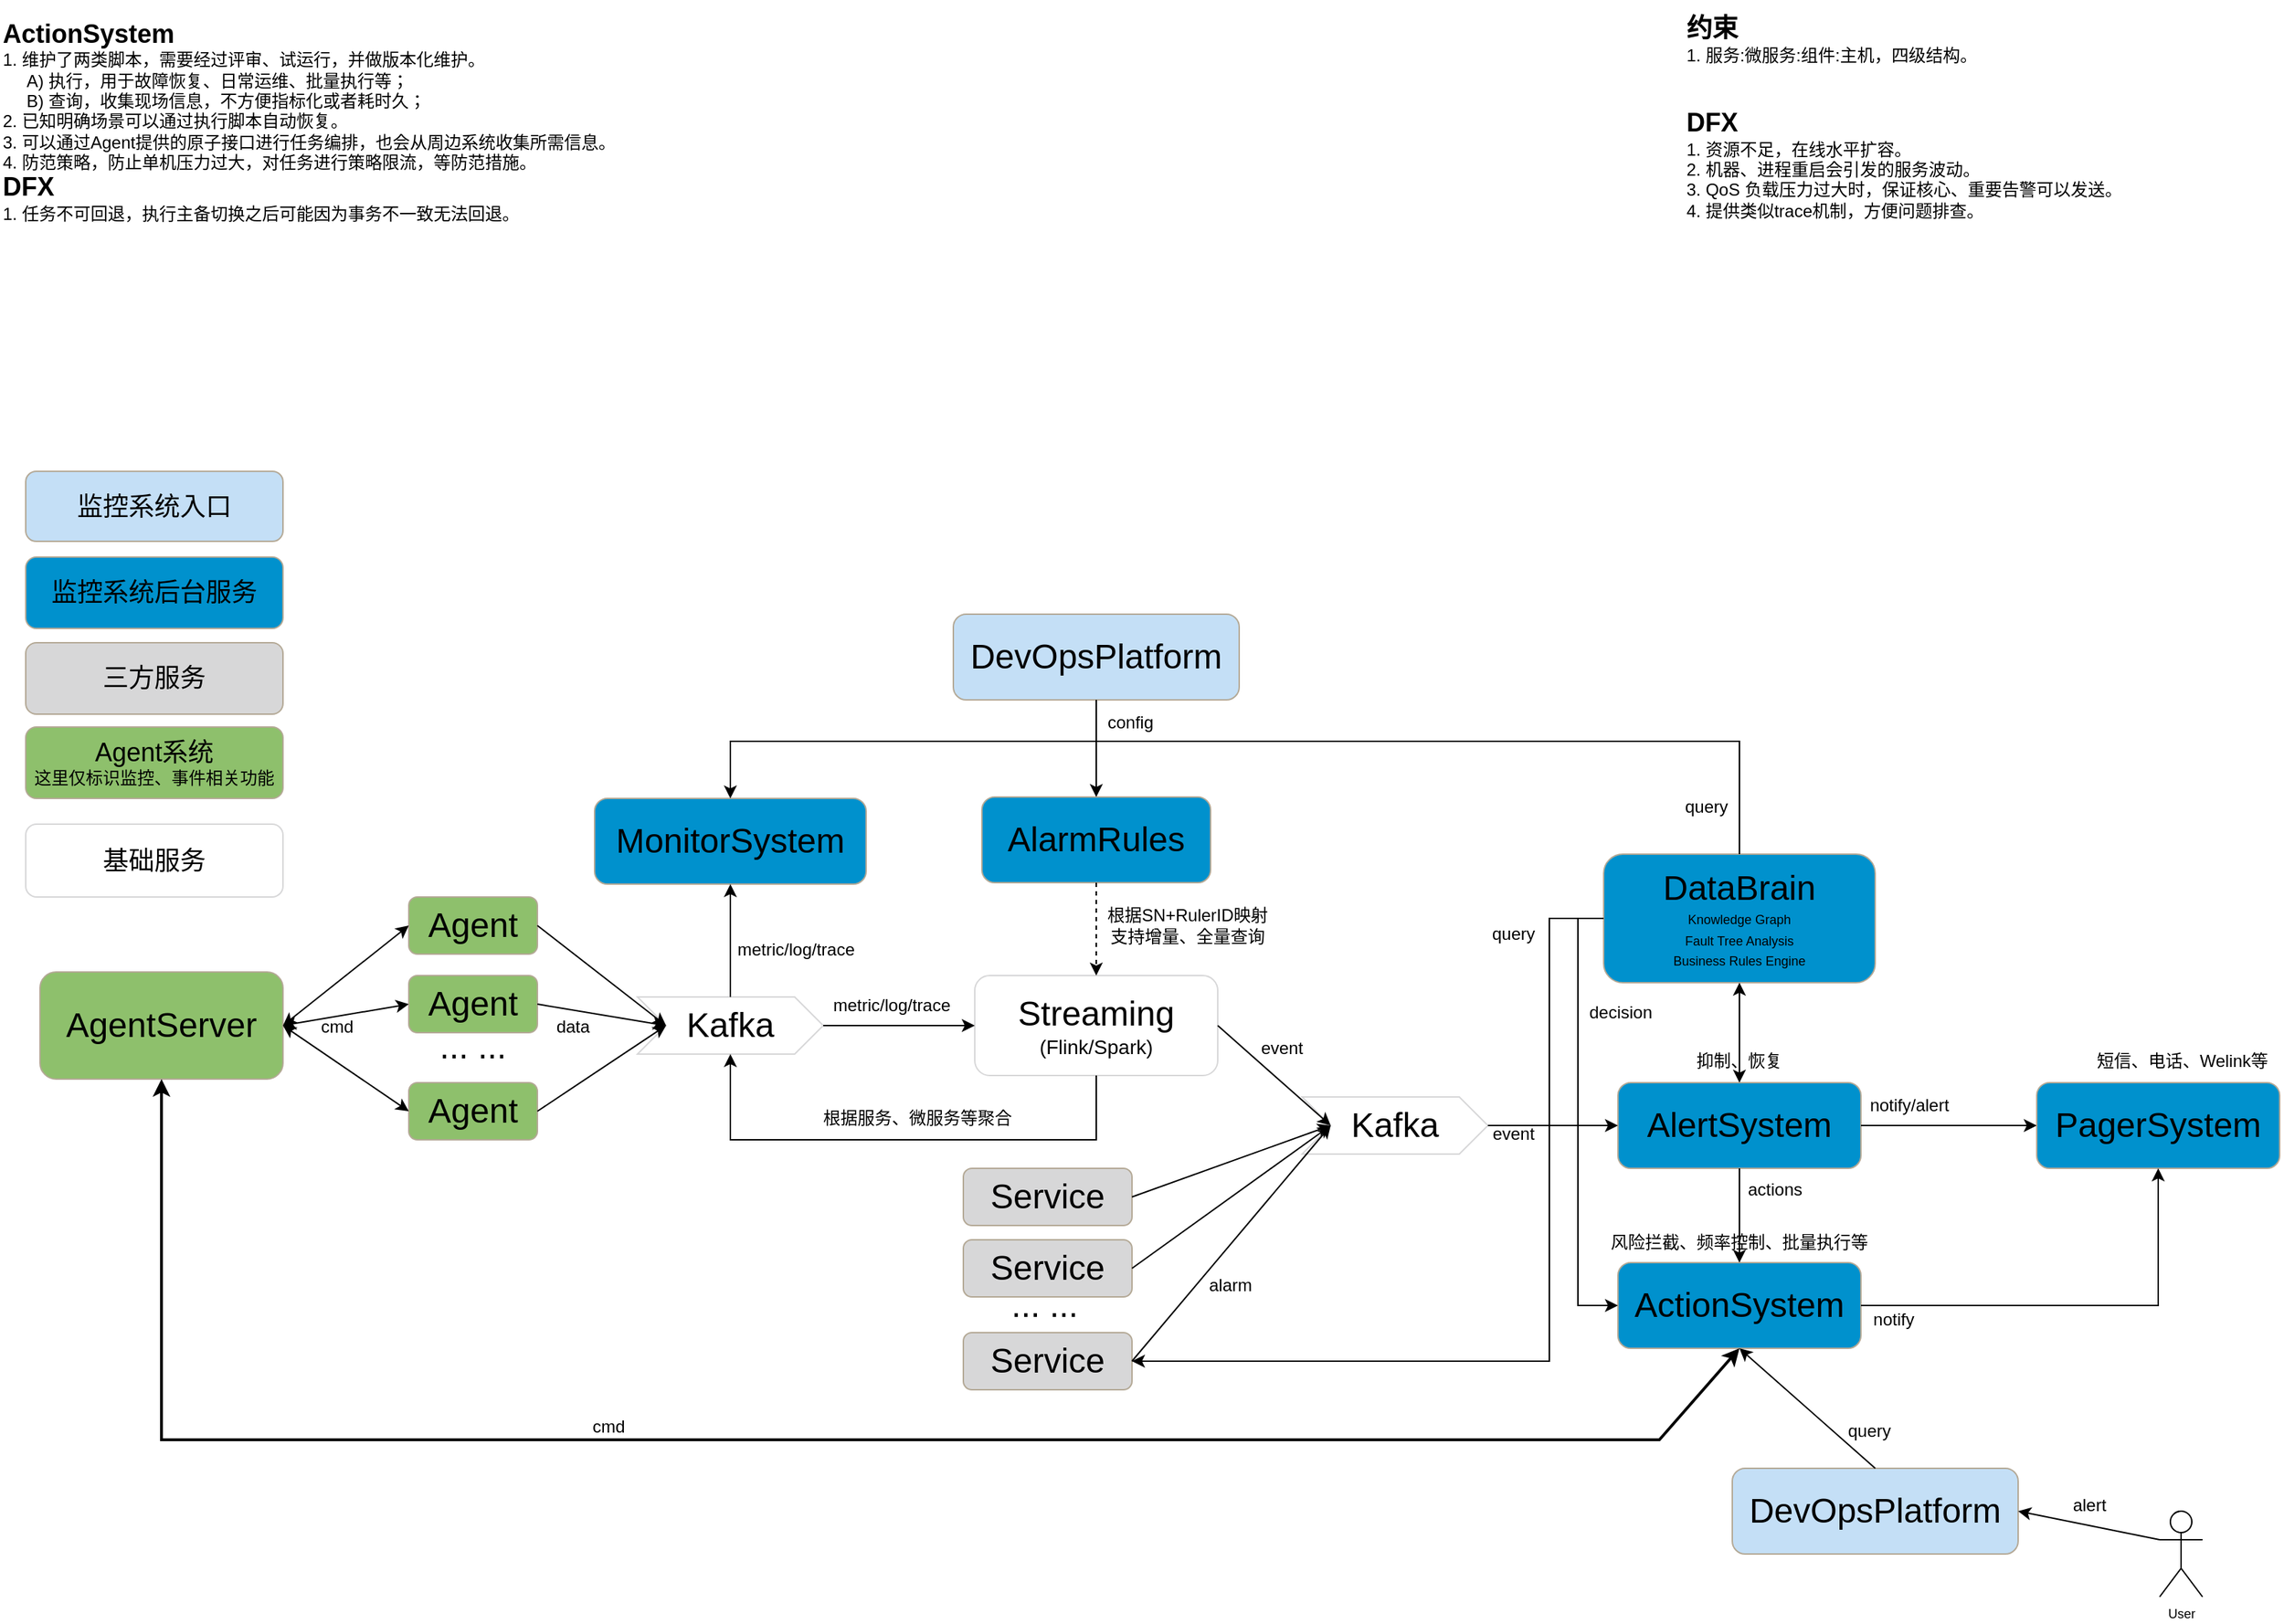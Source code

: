 <mxfile version="21.1.4" type="github" pages="2">
  <diagram id="5gA6hy5lQ9h8jE4xukH1" name="告警系统">
    <mxGraphModel dx="2206" dy="1089" grid="1" gridSize="10" guides="1" tooltips="1" connect="1" arrows="1" fold="1" page="1" pageScale="1" pageWidth="827" pageHeight="1169" math="0" shadow="0">
      <root>
        <mxCell id="x3TTFfxIbDM9HAaXYY1i-0" />
        <mxCell id="x3TTFfxIbDM9HAaXYY1i-1" parent="x3TTFfxIbDM9HAaXYY1i-0" />
        <mxCell id="x3TTFfxIbDM9HAaXYY1i-3" value="&lt;font&gt;&lt;span style=&quot;font-size: 24px&quot;&gt;Streaming&lt;/span&gt;&lt;br&gt;&lt;font style=&quot;font-size: 14px&quot;&gt;(Flink/Spark)&lt;/font&gt;&lt;/font&gt;" style="rounded=1;whiteSpace=wrap;html=1;strokeColor=#d7d7d8;" parent="x3TTFfxIbDM9HAaXYY1i-1" vertex="1">
          <mxGeometry x="704" y="703" width="170" height="70" as="geometry" />
        </mxCell>
        <mxCell id="x3TTFfxIbDM9HAaXYY1i-4" value="&lt;font style=&quot;font-size: 24px&quot;&gt;Agent&lt;/font&gt;" style="rounded=1;whiteSpace=wrap;html=1;fillColor=#8ec06c;strokeColor=#b4a996;" parent="x3TTFfxIbDM9HAaXYY1i-1" vertex="1">
          <mxGeometry x="308" y="648" width="90" height="40" as="geometry" />
        </mxCell>
        <mxCell id="x3TTFfxIbDM9HAaXYY1i-5" value="&lt;font style=&quot;font-size: 24px&quot;&gt;Kafka&lt;/font&gt;" style="shape=step;perimeter=stepPerimeter;whiteSpace=wrap;html=1;fixedSize=1;strokeColor=#d7d7d8;" parent="x3TTFfxIbDM9HAaXYY1i-1" vertex="1">
          <mxGeometry x="468" y="718" width="130" height="40" as="geometry" />
        </mxCell>
        <mxCell id="x3TTFfxIbDM9HAaXYY1i-7" value="&lt;font style=&quot;font-size: 24px&quot;&gt;Agent&lt;/font&gt;" style="rounded=1;whiteSpace=wrap;html=1;fillColor=#8ec06c;strokeColor=#b4a996;" parent="x3TTFfxIbDM9HAaXYY1i-1" vertex="1">
          <mxGeometry x="308" y="703" width="90" height="40" as="geometry" />
        </mxCell>
        <mxCell id="x3TTFfxIbDM9HAaXYY1i-8" value="&lt;font style=&quot;font-size: 24px&quot;&gt;Agent&lt;/font&gt;" style="rounded=1;whiteSpace=wrap;html=1;fillColor=#8ec06c;strokeColor=#b4a996;" parent="x3TTFfxIbDM9HAaXYY1i-1" vertex="1">
          <mxGeometry x="308" y="778" width="90" height="40" as="geometry" />
        </mxCell>
        <mxCell id="x3TTFfxIbDM9HAaXYY1i-9" value="" style="endArrow=classic;html=1;rounded=0;fontSize=24;entryX=0;entryY=0.5;entryDx=0;entryDy=0;exitX=1;exitY=0.5;exitDx=0;exitDy=0;" parent="x3TTFfxIbDM9HAaXYY1i-1" source="x3TTFfxIbDM9HAaXYY1i-5" target="x3TTFfxIbDM9HAaXYY1i-3" edge="1">
          <mxGeometry width="50" height="50" relative="1" as="geometry">
            <mxPoint x="444" y="638" as="sourcePoint" />
            <mxPoint x="494" y="588" as="targetPoint" />
          </mxGeometry>
        </mxCell>
        <mxCell id="x3TTFfxIbDM9HAaXYY1i-11" value="&lt;font style=&quot;font-size: 12px&quot;&gt;metric/log/trace&lt;br&gt;&lt;/font&gt;" style="text;html=1;strokeColor=none;fillColor=none;align=center;verticalAlign=middle;whiteSpace=wrap;rounded=0;fontSize=14;" parent="x3TTFfxIbDM9HAaXYY1i-1" vertex="1">
          <mxGeometry x="603" y="708" width="86" height="30" as="geometry" />
        </mxCell>
        <mxCell id="x3TTFfxIbDM9HAaXYY1i-12" value="&lt;span style=&quot;font-size: 24px&quot;&gt;... ...&lt;/span&gt;" style="text;html=1;strokeColor=none;fillColor=none;align=center;verticalAlign=middle;whiteSpace=wrap;rounded=0;fontSize=12;" parent="x3TTFfxIbDM9HAaXYY1i-1" vertex="1">
          <mxGeometry x="323" y="738" width="60" height="30" as="geometry" />
        </mxCell>
        <mxCell id="x3TTFfxIbDM9HAaXYY1i-13" value="" style="endArrow=classic;html=1;rounded=0;fontSize=24;exitX=1;exitY=0.5;exitDx=0;exitDy=0;entryX=0;entryY=0.5;entryDx=0;entryDy=0;" parent="x3TTFfxIbDM9HAaXYY1i-1" source="x3TTFfxIbDM9HAaXYY1i-4" target="x3TTFfxIbDM9HAaXYY1i-5" edge="1">
          <mxGeometry width="50" height="50" relative="1" as="geometry">
            <mxPoint x="528" y="658" as="sourcePoint" />
            <mxPoint x="578" y="608" as="targetPoint" />
          </mxGeometry>
        </mxCell>
        <mxCell id="x3TTFfxIbDM9HAaXYY1i-14" value="" style="endArrow=classic;html=1;rounded=0;fontSize=24;exitX=1;exitY=0.5;exitDx=0;exitDy=0;entryX=0;entryY=0.5;entryDx=0;entryDy=0;" parent="x3TTFfxIbDM9HAaXYY1i-1" source="x3TTFfxIbDM9HAaXYY1i-7" target="x3TTFfxIbDM9HAaXYY1i-5" edge="1">
          <mxGeometry width="50" height="50" relative="1" as="geometry">
            <mxPoint x="408" y="678.0" as="sourcePoint" />
            <mxPoint x="498" y="748.0" as="targetPoint" />
          </mxGeometry>
        </mxCell>
        <mxCell id="x3TTFfxIbDM9HAaXYY1i-15" value="" style="endArrow=classic;html=1;rounded=0;fontSize=24;exitX=1;exitY=0.5;exitDx=0;exitDy=0;entryX=0;entryY=0.5;entryDx=0;entryDy=0;" parent="x3TTFfxIbDM9HAaXYY1i-1" source="x3TTFfxIbDM9HAaXYY1i-8" target="x3TTFfxIbDM9HAaXYY1i-5" edge="1">
          <mxGeometry width="50" height="50" relative="1" as="geometry">
            <mxPoint x="408" y="733.0" as="sourcePoint" />
            <mxPoint x="498" y="748.0" as="targetPoint" />
          </mxGeometry>
        </mxCell>
        <mxCell id="x3TTFfxIbDM9HAaXYY1i-16" value="&lt;span style=&quot;font-size: 24px&quot;&gt;AlarmRules&lt;/span&gt;" style="rounded=1;whiteSpace=wrap;html=1;fillColor=#0091cd;strokeColor=#b4a996;" parent="x3TTFfxIbDM9HAaXYY1i-1" vertex="1">
          <mxGeometry x="709" y="578" width="160" height="60" as="geometry" />
        </mxCell>
        <mxCell id="x3TTFfxIbDM9HAaXYY1i-17" value="" style="endArrow=classic;html=1;rounded=0;fontSize=24;exitX=0.5;exitY=1;exitDx=0;exitDy=0;entryX=0.5;entryY=0;entryDx=0;entryDy=0;dashed=1;" parent="x3TTFfxIbDM9HAaXYY1i-1" source="x3TTFfxIbDM9HAaXYY1i-16" target="x3TTFfxIbDM9HAaXYY1i-3" edge="1">
          <mxGeometry width="50" height="50" relative="1" as="geometry">
            <mxPoint x="534" y="768" as="sourcePoint" />
            <mxPoint x="584" y="718" as="targetPoint" />
          </mxGeometry>
        </mxCell>
        <mxCell id="x3TTFfxIbDM9HAaXYY1i-19" value="根据SN+RulerID映射&lt;br&gt;支持增量、全量查询" style="text;html=1;strokeColor=none;fillColor=none;align=center;verticalAlign=middle;whiteSpace=wrap;rounded=0;fontSize=12;" parent="x3TTFfxIbDM9HAaXYY1i-1" vertex="1">
          <mxGeometry x="773" y="653" width="160" height="30" as="geometry" />
        </mxCell>
        <mxCell id="x3TTFfxIbDM9HAaXYY1i-20" value="" style="endArrow=classic;html=1;rounded=0;fontSize=12;exitX=0.5;exitY=1;exitDx=0;exitDy=0;entryX=0.5;entryY=1;entryDx=0;entryDy=0;" parent="x3TTFfxIbDM9HAaXYY1i-1" source="x3TTFfxIbDM9HAaXYY1i-3" target="x3TTFfxIbDM9HAaXYY1i-5" edge="1">
          <mxGeometry width="50" height="50" relative="1" as="geometry">
            <mxPoint x="534" y="678" as="sourcePoint" />
            <mxPoint x="584" y="628" as="targetPoint" />
            <Array as="points">
              <mxPoint x="789" y="818" />
              <mxPoint x="533" y="818" />
            </Array>
          </mxGeometry>
        </mxCell>
        <mxCell id="x3TTFfxIbDM9HAaXYY1i-21" value="根据服务、微服务等聚合" style="text;html=1;strokeColor=none;fillColor=none;align=center;verticalAlign=middle;whiteSpace=wrap;rounded=0;fontSize=12;" parent="x3TTFfxIbDM9HAaXYY1i-1" vertex="1">
          <mxGeometry x="594" y="788" width="140" height="30" as="geometry" />
        </mxCell>
        <mxCell id="cG5XDOZKGiqvLTBRrJh_-1" value="&lt;font style=&quot;font-size: 24px&quot;&gt;Kafka&lt;/font&gt;" style="shape=step;perimeter=stepPerimeter;whiteSpace=wrap;html=1;fixedSize=1;strokeColor=#d7d7d8;" parent="x3TTFfxIbDM9HAaXYY1i-1" vertex="1">
          <mxGeometry x="933" y="788" width="130" height="40" as="geometry" />
        </mxCell>
        <mxCell id="cG5XDOZKGiqvLTBRrJh_-2" value="&lt;font style=&quot;font-size: 24px&quot;&gt;Service&lt;/font&gt;" style="rounded=1;whiteSpace=wrap;html=1;fillColor=#d7d7d8;strokeColor=#b4a996;" parent="x3TTFfxIbDM9HAaXYY1i-1" vertex="1">
          <mxGeometry x="696" y="888" width="118" height="40" as="geometry" />
        </mxCell>
        <mxCell id="cG5XDOZKGiqvLTBRrJh_-3" value="" style="endArrow=classic;html=1;rounded=0;fontSize=12;exitX=1;exitY=0.5;exitDx=0;exitDy=0;entryX=0;entryY=0.5;entryDx=0;entryDy=0;" parent="x3TTFfxIbDM9HAaXYY1i-1" source="x3TTFfxIbDM9HAaXYY1i-3" target="cG5XDOZKGiqvLTBRrJh_-1" edge="1">
          <mxGeometry width="50" height="50" relative="1" as="geometry">
            <mxPoint x="983" y="818" as="sourcePoint" />
            <mxPoint x="1033" y="768" as="targetPoint" />
          </mxGeometry>
        </mxCell>
        <mxCell id="cG5XDOZKGiqvLTBRrJh_-4" value="" style="endArrow=classic;html=1;rounded=0;fontSize=12;exitX=1;exitY=0.5;exitDx=0;exitDy=0;entryX=0;entryY=0.5;entryDx=0;entryDy=0;" parent="x3TTFfxIbDM9HAaXYY1i-1" source="cG5XDOZKGiqvLTBRrJh_-2" target="cG5XDOZKGiqvLTBRrJh_-1" edge="1">
          <mxGeometry width="50" height="50" relative="1" as="geometry">
            <mxPoint x="863" y="748" as="sourcePoint" />
            <mxPoint x="1013" y="808" as="targetPoint" />
          </mxGeometry>
        </mxCell>
        <mxCell id="cG5XDOZKGiqvLTBRrJh_-5" value="&lt;font style=&quot;font-size: 24px&quot;&gt;Service&lt;/font&gt;" style="rounded=1;whiteSpace=wrap;html=1;fillColor=#d7d7d8;strokeColor=#b4a996;" parent="x3TTFfxIbDM9HAaXYY1i-1" vertex="1">
          <mxGeometry x="696" y="838" width="118" height="40" as="geometry" />
        </mxCell>
        <mxCell id="cG5XDOZKGiqvLTBRrJh_-6" value="" style="endArrow=classic;html=1;rounded=0;fontSize=12;exitX=1;exitY=0.5;exitDx=0;exitDy=0;entryX=0;entryY=0.5;entryDx=0;entryDy=0;" parent="x3TTFfxIbDM9HAaXYY1i-1" source="cG5XDOZKGiqvLTBRrJh_-5" target="cG5XDOZKGiqvLTBRrJh_-1" edge="1">
          <mxGeometry width="50" height="50" relative="1" as="geometry">
            <mxPoint x="803" y="918" as="sourcePoint" />
            <mxPoint x="993" y="813" as="targetPoint" />
          </mxGeometry>
        </mxCell>
        <mxCell id="cG5XDOZKGiqvLTBRrJh_-7" value="&lt;font style=&quot;font-size: 24px&quot;&gt;Service&lt;/font&gt;" style="rounded=1;whiteSpace=wrap;html=1;fillColor=#d7d7d8;strokeColor=#b4a996;" parent="x3TTFfxIbDM9HAaXYY1i-1" vertex="1">
          <mxGeometry x="696" y="953" width="118" height="40" as="geometry" />
        </mxCell>
        <mxCell id="cG5XDOZKGiqvLTBRrJh_-8" value="&lt;span style=&quot;font-size: 24px&quot;&gt;... ...&lt;/span&gt;" style="text;html=1;strokeColor=none;fillColor=none;align=center;verticalAlign=middle;whiteSpace=wrap;rounded=0;fontSize=12;" parent="x3TTFfxIbDM9HAaXYY1i-1" vertex="1">
          <mxGeometry x="723" y="919" width="60" height="30" as="geometry" />
        </mxCell>
        <mxCell id="cG5XDOZKGiqvLTBRrJh_-9" value="" style="endArrow=classic;html=1;rounded=0;fontSize=12;exitX=1;exitY=0.5;exitDx=0;exitDy=0;entryX=0;entryY=0.5;entryDx=0;entryDy=0;" parent="x3TTFfxIbDM9HAaXYY1i-1" source="cG5XDOZKGiqvLTBRrJh_-7" target="cG5XDOZKGiqvLTBRrJh_-1" edge="1">
          <mxGeometry width="50" height="50" relative="1" as="geometry">
            <mxPoint x="803" y="918" as="sourcePoint" />
            <mxPoint x="993" y="813" as="targetPoint" />
          </mxGeometry>
        </mxCell>
        <mxCell id="cG5XDOZKGiqvLTBRrJh_-10" value="&lt;span style=&quot;font-size: 24px&quot;&gt;AlertSystem&lt;/span&gt;" style="rounded=1;whiteSpace=wrap;html=1;fillColor=#0091cd;strokeColor=#b4a996;" parent="x3TTFfxIbDM9HAaXYY1i-1" vertex="1">
          <mxGeometry x="1154" y="778" width="170" height="60" as="geometry" />
        </mxCell>
        <mxCell id="cG5XDOZKGiqvLTBRrJh_-11" value="" style="endArrow=classic;html=1;rounded=0;fontSize=12;entryX=0;entryY=0.5;entryDx=0;entryDy=0;" parent="x3TTFfxIbDM9HAaXYY1i-1" target="cG5XDOZKGiqvLTBRrJh_-10" edge="1">
          <mxGeometry width="50" height="50" relative="1" as="geometry">
            <mxPoint x="1063" y="808" as="sourcePoint" />
            <mxPoint x="954" y="818" as="targetPoint" />
          </mxGeometry>
        </mxCell>
        <mxCell id="cG5XDOZKGiqvLTBRrJh_-12" value="&lt;font style=&quot;font-size: 12px&quot;&gt;event&lt;/font&gt;" style="text;html=1;strokeColor=none;fillColor=none;align=center;verticalAlign=middle;whiteSpace=wrap;rounded=0;fontSize=14;" parent="x3TTFfxIbDM9HAaXYY1i-1" vertex="1">
          <mxGeometry x="1051" y="798" width="60" height="30" as="geometry" />
        </mxCell>
        <mxCell id="cG5XDOZKGiqvLTBRrJh_-13" value="&lt;span style=&quot;font-size: 24px&quot;&gt;PagerSystem&lt;/span&gt;" style="rounded=1;whiteSpace=wrap;html=1;fillColor=#0091cd;strokeColor=#b4a996;" parent="x3TTFfxIbDM9HAaXYY1i-1" vertex="1">
          <mxGeometry x="1447" y="778" width="170" height="60" as="geometry" />
        </mxCell>
        <mxCell id="cG5XDOZKGiqvLTBRrJh_-14" value="抑制、恢复" style="text;html=1;strokeColor=none;fillColor=none;align=center;verticalAlign=middle;whiteSpace=wrap;rounded=0;fontSize=12;" parent="x3TTFfxIbDM9HAaXYY1i-1" vertex="1">
          <mxGeometry x="1169" y="748" width="140" height="30" as="geometry" />
        </mxCell>
        <mxCell id="cG5XDOZKGiqvLTBRrJh_-15" value="短信、电话、Welink等" style="text;html=1;strokeColor=none;fillColor=none;align=center;verticalAlign=middle;whiteSpace=wrap;rounded=0;fontSize=12;" parent="x3TTFfxIbDM9HAaXYY1i-1" vertex="1">
          <mxGeometry x="1479" y="748" width="140" height="30" as="geometry" />
        </mxCell>
        <mxCell id="cG5XDOZKGiqvLTBRrJh_-17" value="" style="endArrow=classic;html=1;rounded=0;fontSize=12;exitX=1;exitY=0.5;exitDx=0;exitDy=0;entryX=0;entryY=0.5;entryDx=0;entryDy=0;" parent="x3TTFfxIbDM9HAaXYY1i-1" source="cG5XDOZKGiqvLTBRrJh_-10" target="cG5XDOZKGiqvLTBRrJh_-13" edge="1">
          <mxGeometry width="50" height="50" relative="1" as="geometry">
            <mxPoint x="1064" y="818" as="sourcePoint" />
            <mxPoint x="1164" y="818" as="targetPoint" />
          </mxGeometry>
        </mxCell>
        <mxCell id="cG5XDOZKGiqvLTBRrJh_-18" value="&lt;font style=&quot;font-size: 12px&quot;&gt;notify/alert&lt;/font&gt;" style="text;html=1;strokeColor=none;fillColor=none;align=center;verticalAlign=middle;whiteSpace=wrap;rounded=0;fontSize=14;" parent="x3TTFfxIbDM9HAaXYY1i-1" vertex="1">
          <mxGeometry x="1328" y="778" width="60" height="30" as="geometry" />
        </mxCell>
        <mxCell id="cG5XDOZKGiqvLTBRrJh_-19" value="&lt;span style=&quot;font-size: 24px&quot;&gt;ActionSystem&lt;/span&gt;" style="rounded=1;whiteSpace=wrap;html=1;fillColor=#0091cd;strokeColor=#b4a996;" parent="x3TTFfxIbDM9HAaXYY1i-1" vertex="1">
          <mxGeometry x="1154" y="904" width="170" height="60" as="geometry" />
        </mxCell>
        <mxCell id="cG5XDOZKGiqvLTBRrJh_-20" value="" style="endArrow=classic;html=1;rounded=0;fontSize=12;exitX=0.5;exitY=1;exitDx=0;exitDy=0;entryX=0.5;entryY=0;entryDx=0;entryDy=0;" parent="x3TTFfxIbDM9HAaXYY1i-1" source="cG5XDOZKGiqvLTBRrJh_-10" target="cG5XDOZKGiqvLTBRrJh_-19" edge="1">
          <mxGeometry width="50" height="50" relative="1" as="geometry">
            <mxPoint x="1334" y="818" as="sourcePoint" />
            <mxPoint x="1474" y="818" as="targetPoint" />
          </mxGeometry>
        </mxCell>
        <mxCell id="cG5XDOZKGiqvLTBRrJh_-21" value="&lt;font style=&quot;font-size: 12px&quot;&gt;actions&lt;/font&gt;" style="text;html=1;strokeColor=none;fillColor=none;align=center;verticalAlign=middle;whiteSpace=wrap;rounded=0;fontSize=14;" parent="x3TTFfxIbDM9HAaXYY1i-1" vertex="1">
          <mxGeometry x="1234" y="837" width="60" height="30" as="geometry" />
        </mxCell>
        <mxCell id="cG5XDOZKGiqvLTBRrJh_-22" value="&lt;div&gt;&lt;b&gt;&lt;font style=&quot;font-size: 18px&quot;&gt;DFX&lt;/font&gt;&lt;/b&gt;&lt;/div&gt;&lt;div&gt;1. 资源不足，在线水平扩容。&lt;/div&gt;&lt;div&gt;2. 机器、进程重启会引发的服务波动。&lt;/div&gt;&lt;div&gt;3. QoS 负载压力过大时，保证核心、重要告警可以发送。&lt;/div&gt;&lt;div&gt;4. 提供类似trace机制，方便问题排查。&lt;/div&gt;" style="text;html=1;strokeColor=none;fillColor=none;align=left;verticalAlign=middle;whiteSpace=wrap;rounded=0;fontSize=12;" parent="x3TTFfxIbDM9HAaXYY1i-1" vertex="1">
          <mxGeometry x="1200" y="90" width="390" height="90" as="geometry" />
        </mxCell>
        <mxCell id="cG5XDOZKGiqvLTBRrJh_-23" value="&lt;span style=&quot;font-size: 24px&quot;&gt;DataBrain&lt;br&gt;&lt;/span&gt;&lt;span style=&quot;font-size: 9px&quot;&gt;Knowledge Graph&lt;/span&gt;&lt;br style=&quot;font-size: 9px&quot;&gt;&lt;span style=&quot;font-size: 9px&quot;&gt;Fault Tree Analysis&lt;/span&gt;&lt;br style=&quot;font-size: 9px&quot;&gt;&lt;span style=&quot;font-size: 9px&quot;&gt;Business Rules Engine&lt;/span&gt;" style="rounded=1;whiteSpace=wrap;html=1;fillColor=#0091cd;strokeColor=#b4a996;" parent="x3TTFfxIbDM9HAaXYY1i-1" vertex="1">
          <mxGeometry x="1144" y="618" width="190" height="90" as="geometry" />
        </mxCell>
        <mxCell id="cG5XDOZKGiqvLTBRrJh_-24" value="风险拦截、频率控制、批量执行等" style="text;html=1;strokeColor=none;fillColor=none;align=center;verticalAlign=middle;whiteSpace=wrap;rounded=0;fontSize=12;" parent="x3TTFfxIbDM9HAaXYY1i-1" vertex="1">
          <mxGeometry x="1134" y="868" width="210" height="44" as="geometry" />
        </mxCell>
        <mxCell id="_c-pI2eJtfhgEtlDj1tY-16" value="" style="endArrow=classic;html=1;rounded=0;fontSize=12;entryX=0.5;entryY=1;entryDx=0;entryDy=0;startArrow=classic;startFill=1;" parent="x3TTFfxIbDM9HAaXYY1i-1" source="cG5XDOZKGiqvLTBRrJh_-10" target="cG5XDOZKGiqvLTBRrJh_-23" edge="1">
          <mxGeometry width="50" height="50" relative="1" as="geometry">
            <mxPoint x="1064" y="818" as="sourcePoint" />
            <mxPoint x="1164" y="818" as="targetPoint" />
          </mxGeometry>
        </mxCell>
        <mxCell id="_c-pI2eJtfhgEtlDj1tY-27" value="&lt;div&gt;&lt;span style=&quot;font-size: 18px&quot;&gt;&lt;b&gt;约束&lt;/b&gt;&lt;/span&gt;&lt;/div&gt;&lt;div&gt;1.&amp;nbsp;&lt;span style=&quot;text-align: center&quot;&gt;服务:微服务:组件:主机，四级结构&lt;/span&gt;。&lt;/div&gt;&lt;div&gt;&lt;br&gt;&lt;/div&gt;" style="text;html=1;strokeColor=none;fillColor=none;align=left;verticalAlign=middle;whiteSpace=wrap;rounded=0;fontSize=12;" parent="x3TTFfxIbDM9HAaXYY1i-1" vertex="1">
          <mxGeometry x="1200" y="20" width="380" height="70" as="geometry" />
        </mxCell>
        <mxCell id="B6HSVe5MtlVD5J2qDVjw-0" value="&lt;span style=&quot;font-size: 24px&quot;&gt;DevOpsPlatform&lt;/span&gt;" style="rounded=1;whiteSpace=wrap;html=1;fillColor=#c4dff6;strokeColor=#b4a996;" parent="x3TTFfxIbDM9HAaXYY1i-1" vertex="1">
          <mxGeometry x="1234" y="1048" width="200" height="60" as="geometry" />
        </mxCell>
        <mxCell id="B6HSVe5MtlVD5J2qDVjw-1" value="" style="endArrow=classic;html=1;rounded=0;fontSize=12;exitX=0.5;exitY=0;exitDx=0;exitDy=0;entryX=0.5;entryY=1;entryDx=0;entryDy=0;startArrow=none;startFill=0;" parent="x3TTFfxIbDM9HAaXYY1i-1" source="B6HSVe5MtlVD5J2qDVjw-0" target="cG5XDOZKGiqvLTBRrJh_-19" edge="1">
          <mxGeometry width="50" height="50" relative="1" as="geometry">
            <mxPoint x="1334.0" y="804" as="sourcePoint" />
            <mxPoint x="1474.0" y="804" as="targetPoint" />
          </mxGeometry>
        </mxCell>
        <mxCell id="B6HSVe5MtlVD5J2qDVjw-2" value="&lt;font style=&quot;font-size: 12px&quot;&gt;query&lt;/font&gt;" style="text;html=1;strokeColor=none;fillColor=none;align=center;verticalAlign=middle;whiteSpace=wrap;rounded=0;fontSize=14;" parent="x3TTFfxIbDM9HAaXYY1i-1" vertex="1">
          <mxGeometry x="1300" y="1006" width="60" height="30" as="geometry" />
        </mxCell>
        <mxCell id="B6HSVe5MtlVD5J2qDVjw-4" value="" style="endArrow=classic;html=1;rounded=0;fontSize=12;exitX=0;exitY=0.5;exitDx=0;exitDy=0;entryX=0;entryY=0.5;entryDx=0;entryDy=0;edgeStyle=orthogonalEdgeStyle;" parent="x3TTFfxIbDM9HAaXYY1i-1" source="cG5XDOZKGiqvLTBRrJh_-23" target="cG5XDOZKGiqvLTBRrJh_-19" edge="1">
          <mxGeometry width="50" height="50" relative="1" as="geometry">
            <mxPoint x="1249" y="1078" as="sourcePoint" />
            <mxPoint x="1249" y="1020" as="targetPoint" />
            <Array as="points">
              <mxPoint x="1126" y="663" />
              <mxPoint x="1126" y="934" />
            </Array>
          </mxGeometry>
        </mxCell>
        <mxCell id="B6HSVe5MtlVD5J2qDVjw-5" value="&lt;div&gt;&lt;span style=&quot;font-size: 18px&quot;&gt;&lt;b&gt;ActionSystem&lt;/b&gt;&lt;/span&gt;&lt;/div&gt;&lt;div&gt;&lt;/div&gt;1. 维护了两类脚本，需要经过评审、试运行，并做版本化维护。&lt;br&gt;&amp;nbsp; &amp;nbsp; &amp;nbsp;A) 执行，用于故障恢复、日常运维、批量执行等；&lt;br&gt;&amp;nbsp; &amp;nbsp; &amp;nbsp;B) 查询，收集现场信息，不方便指标化或者耗时久；&lt;br&gt;2.&amp;nbsp;&lt;span&gt;已知明确场景可以通过执行脚本自动恢复。&lt;br&gt;3. 可以通过Agent提供的原子接口进行任务编排，也会从周边系统收集所需信息。&lt;br&gt;4. 防范策略，防止单机压力过大，对任务进行策略限流，等防范措施。&lt;br&gt;&lt;font style=&quot;font-size: 18px&quot;&gt;&lt;b&gt;DFX&lt;/b&gt;&lt;/font&gt;&lt;br&gt;1. 任务不可回退，执行主备切换之后可能因为事务不一致无法回退。&lt;br&gt;&lt;/span&gt;" style="text;html=1;strokeColor=none;fillColor=none;align=left;verticalAlign=middle;whiteSpace=wrap;rounded=0;fontSize=12;" parent="x3TTFfxIbDM9HAaXYY1i-1" vertex="1">
          <mxGeometry x="22" y="20" width="440" height="170" as="geometry" />
        </mxCell>
        <mxCell id="B6HSVe5MtlVD5J2qDVjw-6" value="&lt;span style=&quot;font-size: 24px&quot;&gt;DevOpsPlatform&lt;/span&gt;" style="rounded=1;whiteSpace=wrap;html=1;fillColor=#c4dff6;strokeColor=#b4a996;" parent="x3TTFfxIbDM9HAaXYY1i-1" vertex="1">
          <mxGeometry x="689" y="450" width="200" height="60" as="geometry" />
        </mxCell>
        <mxCell id="B6HSVe5MtlVD5J2qDVjw-7" value="" style="endArrow=classic;html=1;rounded=0;exitX=0.5;exitY=1;exitDx=0;exitDy=0;entryX=0.5;entryY=0;entryDx=0;entryDy=0;" parent="x3TTFfxIbDM9HAaXYY1i-1" source="B6HSVe5MtlVD5J2qDVjw-6" target="x3TTFfxIbDM9HAaXYY1i-16" edge="1">
          <mxGeometry width="50" height="50" relative="1" as="geometry">
            <mxPoint x="1034" y="568" as="sourcePoint" />
            <mxPoint x="1084" y="518" as="targetPoint" />
          </mxGeometry>
        </mxCell>
        <mxCell id="B6HSVe5MtlVD5J2qDVjw-8" value="&lt;font style=&quot;font-size: 12px&quot;&gt;config&lt;/font&gt;" style="text;html=1;strokeColor=none;fillColor=none;align=center;verticalAlign=middle;whiteSpace=wrap;rounded=0;fontSize=14;" parent="x3TTFfxIbDM9HAaXYY1i-1" vertex="1">
          <mxGeometry x="783" y="510" width="60" height="30" as="geometry" />
        </mxCell>
        <mxCell id="B6HSVe5MtlVD5J2qDVjw-9" value="" style="endArrow=classic;html=1;rounded=0;fontSize=12;exitX=1;exitY=0.5;exitDx=0;exitDy=0;entryX=0.5;entryY=1;entryDx=0;entryDy=0;edgeStyle=orthogonalEdgeStyle;" parent="x3TTFfxIbDM9HAaXYY1i-1" source="cG5XDOZKGiqvLTBRrJh_-19" target="cG5XDOZKGiqvLTBRrJh_-13" edge="1">
          <mxGeometry width="50" height="50" relative="1" as="geometry">
            <mxPoint x="1334" y="818.0" as="sourcePoint" />
            <mxPoint x="1474" y="818.0" as="targetPoint" />
          </mxGeometry>
        </mxCell>
        <mxCell id="B6HSVe5MtlVD5J2qDVjw-10" value="&lt;font style=&quot;font-size: 12px&quot;&gt;notify&lt;/font&gt;" style="text;html=1;strokeColor=none;fillColor=none;align=center;verticalAlign=middle;whiteSpace=wrap;rounded=0;fontSize=14;" parent="x3TTFfxIbDM9HAaXYY1i-1" vertex="1">
          <mxGeometry x="1322" y="928" width="50" height="30" as="geometry" />
        </mxCell>
        <mxCell id="l99rI_Dk59EjYmHowYnN-3" value="&lt;font style=&quot;font-size: 12px&quot;&gt;decision&lt;/font&gt;" style="text;html=1;strokeColor=none;fillColor=none;align=center;verticalAlign=middle;whiteSpace=wrap;rounded=0;fontSize=14;" parent="x3TTFfxIbDM9HAaXYY1i-1" vertex="1">
          <mxGeometry x="1126" y="713" width="60" height="30" as="geometry" />
        </mxCell>
        <mxCell id="l99rI_Dk59EjYmHowYnN-4" value="&lt;font style=&quot;font-size: 24px&quot;&gt;AgentServer&lt;/font&gt;" style="rounded=1;whiteSpace=wrap;html=1;fillColor=#8ec06c;strokeColor=#b4a996;" parent="x3TTFfxIbDM9HAaXYY1i-1" vertex="1">
          <mxGeometry x="50" y="700.5" width="170" height="75" as="geometry" />
        </mxCell>
        <mxCell id="l99rI_Dk59EjYmHowYnN-5" value="" style="endArrow=classic;html=1;rounded=0;fontSize=24;exitX=0;exitY=0.5;exitDx=0;exitDy=0;entryX=1;entryY=0.5;entryDx=0;entryDy=0;startArrow=classic;startFill=1;" parent="x3TTFfxIbDM9HAaXYY1i-1" source="x3TTFfxIbDM9HAaXYY1i-7" target="l99rI_Dk59EjYmHowYnN-4" edge="1">
          <mxGeometry width="50" height="50" relative="1" as="geometry">
            <mxPoint x="408" y="808" as="sourcePoint" />
            <mxPoint x="498" y="748" as="targetPoint" />
          </mxGeometry>
        </mxCell>
        <mxCell id="l99rI_Dk59EjYmHowYnN-6" value="" style="endArrow=classic;html=1;rounded=0;fontSize=24;exitX=0;exitY=0.5;exitDx=0;exitDy=0;entryX=1;entryY=0.5;entryDx=0;entryDy=0;startArrow=classic;startFill=1;" parent="x3TTFfxIbDM9HAaXYY1i-1" source="x3TTFfxIbDM9HAaXYY1i-8" target="l99rI_Dk59EjYmHowYnN-4" edge="1">
          <mxGeometry width="50" height="50" relative="1" as="geometry">
            <mxPoint x="318" y="733" as="sourcePoint" />
            <mxPoint x="184" y="748" as="targetPoint" />
          </mxGeometry>
        </mxCell>
        <mxCell id="l99rI_Dk59EjYmHowYnN-7" value="" style="endArrow=classic;html=1;rounded=0;fontSize=24;exitX=0;exitY=0.5;exitDx=0;exitDy=0;entryX=1;entryY=0.5;entryDx=0;entryDy=0;startArrow=classic;startFill=1;" parent="x3TTFfxIbDM9HAaXYY1i-1" source="x3TTFfxIbDM9HAaXYY1i-4" target="l99rI_Dk59EjYmHowYnN-4" edge="1">
          <mxGeometry width="50" height="50" relative="1" as="geometry">
            <mxPoint x="318" y="808" as="sourcePoint" />
            <mxPoint x="184" y="748" as="targetPoint" />
          </mxGeometry>
        </mxCell>
        <mxCell id="l99rI_Dk59EjYmHowYnN-10" value="" style="endArrow=classic;startArrow=classic;html=1;rounded=0;fontSize=9;exitX=0.5;exitY=1;exitDx=0;exitDy=0;entryX=0.5;entryY=1;entryDx=0;entryDy=0;strokeWidth=2;" parent="x3TTFfxIbDM9HAaXYY1i-1" source="l99rI_Dk59EjYmHowYnN-4" target="cG5XDOZKGiqvLTBRrJh_-19" edge="1">
          <mxGeometry width="50" height="50" relative="1" as="geometry">
            <mxPoint x="1103" y="978" as="sourcePoint" />
            <mxPoint x="1153" y="928" as="targetPoint" />
            <Array as="points">
              <mxPoint x="135" y="1028" />
              <mxPoint x="1183" y="1028" />
            </Array>
          </mxGeometry>
        </mxCell>
        <mxCell id="l99rI_Dk59EjYmHowYnN-12" value="&lt;font style=&quot;font-size: 12px&quot;&gt;data&lt;/font&gt;" style="text;html=1;strokeColor=none;fillColor=none;align=center;verticalAlign=middle;whiteSpace=wrap;rounded=0;fontSize=14;" parent="x3TTFfxIbDM9HAaXYY1i-1" vertex="1">
          <mxGeometry x="398" y="728" width="50" height="20" as="geometry" />
        </mxCell>
        <mxCell id="l99rI_Dk59EjYmHowYnN-13" value="&lt;font style=&quot;font-size: 12px&quot;&gt;cmd&lt;/font&gt;" style="text;html=1;strokeColor=none;fillColor=none;align=center;verticalAlign=middle;whiteSpace=wrap;rounded=0;fontSize=14;" parent="x3TTFfxIbDM9HAaXYY1i-1" vertex="1">
          <mxGeometry x="233" y="728" width="50" height="20" as="geometry" />
        </mxCell>
        <mxCell id="l99rI_Dk59EjYmHowYnN-14" value="&lt;font style=&quot;font-size: 12px&quot;&gt;cmd&lt;/font&gt;" style="text;html=1;strokeColor=none;fillColor=none;align=center;verticalAlign=middle;whiteSpace=wrap;rounded=0;fontSize=14;" parent="x3TTFfxIbDM9HAaXYY1i-1" vertex="1">
          <mxGeometry x="423" y="1008" width="50" height="20" as="geometry" />
        </mxCell>
        <mxCell id="l99rI_Dk59EjYmHowYnN-15" value="&lt;font style=&quot;font-size: 12px&quot;&gt;event&lt;br&gt;&lt;/font&gt;" style="text;html=1;strokeColor=none;fillColor=none;align=center;verticalAlign=middle;whiteSpace=wrap;rounded=0;fontSize=14;" parent="x3TTFfxIbDM9HAaXYY1i-1" vertex="1">
          <mxGeometry x="889" y="738" width="60" height="30" as="geometry" />
        </mxCell>
        <mxCell id="l99rI_Dk59EjYmHowYnN-16" value="&lt;font style=&quot;font-size: 12px&quot;&gt;alarm&lt;br&gt;&lt;/font&gt;" style="text;html=1;strokeColor=none;fillColor=none;align=center;verticalAlign=middle;whiteSpace=wrap;rounded=0;fontSize=14;" parent="x3TTFfxIbDM9HAaXYY1i-1" vertex="1">
          <mxGeometry x="853" y="904" width="60" height="30" as="geometry" />
        </mxCell>
        <mxCell id="l99rI_Dk59EjYmHowYnN-17" value="User" style="shape=umlActor;verticalLabelPosition=bottom;verticalAlign=top;html=1;outlineConnect=0;fontSize=9;" parent="x3TTFfxIbDM9HAaXYY1i-1" vertex="1">
          <mxGeometry x="1533" y="1078" width="30" height="60" as="geometry" />
        </mxCell>
        <mxCell id="l99rI_Dk59EjYmHowYnN-18" value="" style="endArrow=classic;html=1;rounded=0;fontSize=12;exitX=0;exitY=0.333;exitDx=0;exitDy=0;entryX=1;entryY=0.5;entryDx=0;entryDy=0;exitPerimeter=0;" parent="x3TTFfxIbDM9HAaXYY1i-1" source="l99rI_Dk59EjYmHowYnN-17" target="B6HSVe5MtlVD5J2qDVjw-0" edge="1">
          <mxGeometry width="50" height="50" relative="1" as="geometry">
            <mxPoint x="1344" y="1058" as="sourcePoint" />
            <mxPoint x="1249" y="974" as="targetPoint" />
          </mxGeometry>
        </mxCell>
        <mxCell id="l99rI_Dk59EjYmHowYnN-20" value="&lt;font style=&quot;font-size: 12px&quot;&gt;alert&lt;/font&gt;" style="text;html=1;strokeColor=none;fillColor=none;align=center;verticalAlign=middle;whiteSpace=wrap;rounded=0;fontSize=14;" parent="x3TTFfxIbDM9HAaXYY1i-1" vertex="1">
          <mxGeometry x="1454" y="1058" width="60" height="30" as="geometry" />
        </mxCell>
        <mxCell id="Wytut4BL0KCFtaaoNlyn-0" value="&lt;span style=&quot;font-size: 24px&quot;&gt;MonitorSystem&lt;/span&gt;" style="rounded=1;whiteSpace=wrap;html=1;fillColor=#0091cd;strokeColor=#b4a996;" parent="x3TTFfxIbDM9HAaXYY1i-1" vertex="1">
          <mxGeometry x="438" y="579" width="190" height="60" as="geometry" />
        </mxCell>
        <mxCell id="Wytut4BL0KCFtaaoNlyn-1" value="" style="endArrow=classic;html=1;rounded=0;fontSize=12;exitX=0.5;exitY=0;exitDx=0;exitDy=0;entryX=0.5;entryY=1;entryDx=0;entryDy=0;" parent="x3TTFfxIbDM9HAaXYY1i-1" source="x3TTFfxIbDM9HAaXYY1i-5" target="Wytut4BL0KCFtaaoNlyn-0" edge="1">
          <mxGeometry width="50" height="50" relative="1" as="geometry">
            <mxPoint x="1073.0" y="818" as="sourcePoint" />
            <mxPoint x="533" y="659" as="targetPoint" />
          </mxGeometry>
        </mxCell>
        <mxCell id="Wytut4BL0KCFtaaoNlyn-2" value="&lt;font style=&quot;font-size: 12px&quot;&gt;metric/log/trace&lt;br&gt;&lt;/font&gt;" style="text;html=1;strokeColor=none;fillColor=none;align=center;verticalAlign=middle;whiteSpace=wrap;rounded=0;fontSize=14;" parent="x3TTFfxIbDM9HAaXYY1i-1" vertex="1">
          <mxGeometry x="536" y="669" width="86" height="30" as="geometry" />
        </mxCell>
        <mxCell id="Wytut4BL0KCFtaaoNlyn-3" value="" style="endArrow=classic;html=1;rounded=0;fontSize=12;exitX=0.5;exitY=0;exitDx=0;exitDy=0;entryX=0.5;entryY=0;entryDx=0;entryDy=0;edgeStyle=orthogonalEdgeStyle;" parent="x3TTFfxIbDM9HAaXYY1i-1" source="cG5XDOZKGiqvLTBRrJh_-23" target="Wytut4BL0KCFtaaoNlyn-0" edge="1">
          <mxGeometry width="50" height="50" relative="1" as="geometry">
            <mxPoint x="1154.0" y="673" as="sourcePoint" />
            <mxPoint x="1164.0" y="944" as="targetPoint" />
            <Array as="points">
              <mxPoint x="1239" y="539" />
              <mxPoint x="533" y="539" />
            </Array>
          </mxGeometry>
        </mxCell>
        <mxCell id="Wytut4BL0KCFtaaoNlyn-4" value="&lt;font style=&quot;font-size: 12px&quot;&gt;query&lt;/font&gt;" style="text;html=1;strokeColor=none;fillColor=none;align=center;verticalAlign=middle;whiteSpace=wrap;rounded=0;fontSize=14;" parent="x3TTFfxIbDM9HAaXYY1i-1" vertex="1">
          <mxGeometry x="1186" y="569" width="60" height="30" as="geometry" />
        </mxCell>
        <mxCell id="Wytut4BL0KCFtaaoNlyn-5" value="" style="endArrow=classic;html=1;rounded=0;fontSize=12;edgeStyle=orthogonalEdgeStyle;exitX=0;exitY=0.5;exitDx=0;exitDy=0;entryX=1;entryY=0.5;entryDx=0;entryDy=0;" parent="x3TTFfxIbDM9HAaXYY1i-1" source="cG5XDOZKGiqvLTBRrJh_-23" target="cG5XDOZKGiqvLTBRrJh_-7" edge="1">
          <mxGeometry width="50" height="50" relative="1" as="geometry">
            <mxPoint x="1154" y="673" as="sourcePoint" />
            <mxPoint x="976" y="939" as="targetPoint" />
            <Array as="points">
              <mxPoint x="1106" y="663" />
              <mxPoint x="1106" y="973" />
            </Array>
          </mxGeometry>
        </mxCell>
        <mxCell id="Wytut4BL0KCFtaaoNlyn-6" value="&lt;font style=&quot;font-size: 12px&quot;&gt;query&lt;/font&gt;" style="text;html=1;strokeColor=none;fillColor=none;align=center;verticalAlign=middle;whiteSpace=wrap;rounded=0;fontSize=14;" parent="x3TTFfxIbDM9HAaXYY1i-1" vertex="1">
          <mxGeometry x="1051" y="658" width="60" height="30" as="geometry" />
        </mxCell>
        <mxCell id="tOWL-PJdRZEVZjwcpIhW-0" value="&lt;font style=&quot;font-size: 18px;&quot;&gt;监控系统入口&lt;/font&gt;" style="rounded=1;whiteSpace=wrap;html=1;fillColor=#c4dff6;strokeColor=#b4a996;" vertex="1" parent="x3TTFfxIbDM9HAaXYY1i-1">
          <mxGeometry x="40" y="350" width="180" height="49" as="geometry" />
        </mxCell>
        <mxCell id="tOWL-PJdRZEVZjwcpIhW-1" value="&lt;font style=&quot;font-size: 18px;&quot;&gt;三方服务&lt;/font&gt;" style="rounded=1;whiteSpace=wrap;html=1;fillColor=#d7d7d8;strokeColor=#b4a996;" vertex="1" parent="x3TTFfxIbDM9HAaXYY1i-1">
          <mxGeometry x="40" y="470" width="180" height="50" as="geometry" />
        </mxCell>
        <mxCell id="tOWL-PJdRZEVZjwcpIhW-2" value="&lt;font style=&quot;&quot;&gt;&lt;span style=&quot;font-size: 18px;&quot;&gt;Agent系统&lt;/span&gt;&lt;br&gt;&lt;font style=&quot;font-size: 12px;&quot;&gt;这里仅标识监控、事件相关功能&lt;/font&gt;&lt;br&gt;&lt;/font&gt;" style="rounded=1;whiteSpace=wrap;html=1;fillColor=#8ec06c;strokeColor=#b4a996;" vertex="1" parent="x3TTFfxIbDM9HAaXYY1i-1">
          <mxGeometry x="40" y="529" width="180" height="50" as="geometry" />
        </mxCell>
        <mxCell id="ysLNYio6HttCxvqTg_Mh-0" value="&lt;font style=&quot;font-size: 18px;&quot;&gt;监控系统后台服务&lt;/font&gt;" style="rounded=1;whiteSpace=wrap;html=1;fillColor=#0091cd;strokeColor=#b4a996;" vertex="1" parent="x3TTFfxIbDM9HAaXYY1i-1">
          <mxGeometry x="40" y="410" width="180" height="50" as="geometry" />
        </mxCell>
        <mxCell id="ysLNYio6HttCxvqTg_Mh-1" value="&lt;font style=&quot;font-size: 18px;&quot;&gt;基础服务&lt;/font&gt;" style="rounded=1;whiteSpace=wrap;html=1;strokeColor=#d7d7d8;" vertex="1" parent="x3TTFfxIbDM9HAaXYY1i-1">
          <mxGeometry x="40" y="597" width="180" height="51" as="geometry" />
        </mxCell>
      </root>
    </mxGraphModel>
  </diagram>
  <diagram id="XGpkQ0UZ56BTJW75c6YX" name="故障时间">
    <mxGraphModel dx="1434" dy="708" grid="1" gridSize="10" guides="1" tooltips="1" connect="1" arrows="1" fold="1" page="1" pageScale="1" pageWidth="827" pageHeight="1169" math="0" shadow="0">
      <root>
        <mxCell id="0" />
        <mxCell id="1" parent="0" />
        <mxCell id="NuyFOrFrpUnFjrTJcSm_-1" value="" style="endArrow=none;html=1;rounded=0;strokeWidth=1;jumpSize=3;" parent="1" edge="1">
          <mxGeometry width="50" height="50" relative="1" as="geometry">
            <mxPoint x="67" y="159" as="sourcePoint" />
            <mxPoint x="67" y="149" as="targetPoint" />
          </mxGeometry>
        </mxCell>
        <mxCell id="NuyFOrFrpUnFjrTJcSm_-2" value="" style="endArrow=none;html=1;rounded=0;strokeWidth=1;jumpSize=3;" parent="1" edge="1">
          <mxGeometry width="50" height="50" relative="1" as="geometry">
            <mxPoint x="147" y="159" as="sourcePoint" />
            <mxPoint x="147" y="149" as="targetPoint" />
          </mxGeometry>
        </mxCell>
        <mxCell id="NuyFOrFrpUnFjrTJcSm_-3" value="" style="endArrow=none;html=1;rounded=0;strokeWidth=1;jumpSize=3;" parent="1" edge="1">
          <mxGeometry width="50" height="50" relative="1" as="geometry">
            <mxPoint x="227" y="159" as="sourcePoint" />
            <mxPoint x="227" y="149" as="targetPoint" />
          </mxGeometry>
        </mxCell>
        <mxCell id="NuyFOrFrpUnFjrTJcSm_-4" value="" style="endArrow=classic;html=1;rounded=0;strokeWidth=2;" parent="1" edge="1">
          <mxGeometry width="50" height="50" relative="1" as="geometry">
            <mxPoint x="27" y="149" as="sourcePoint" />
            <mxPoint x="437" y="149" as="targetPoint" />
          </mxGeometry>
        </mxCell>
        <mxCell id="NuyFOrFrpUnFjrTJcSm_-5" value="" style="endArrow=none;html=1;rounded=0;strokeWidth=1;jumpSize=3;" parent="1" edge="1">
          <mxGeometry width="50" height="50" relative="1" as="geometry">
            <mxPoint x="307" y="207" as="sourcePoint" />
            <mxPoint x="307" y="149" as="targetPoint" />
          </mxGeometry>
        </mxCell>
        <mxCell id="NuyFOrFrpUnFjrTJcSm_-6" value="" style="endArrow=none;html=1;rounded=0;strokeWidth=1;jumpSize=3;fontStyle=1" parent="1" edge="1">
          <mxGeometry width="50" height="50" relative="1" as="geometry">
            <mxPoint x="387" y="227" as="sourcePoint" />
            <mxPoint x="387" y="149" as="targetPoint" />
          </mxGeometry>
        </mxCell>
        <mxCell id="NuyFOrFrpUnFjrTJcSm_-7" value="time" style="text;html=1;strokeColor=none;fillColor=none;align=center;verticalAlign=middle;whiteSpace=wrap;rounded=0;" parent="1" vertex="1">
          <mxGeometry x="402" y="159" width="55" height="30" as="geometry" />
        </mxCell>
        <mxCell id="NuyFOrFrpUnFjrTJcSm_-8" value="" style="endArrow=classicThin;html=1;rounded=0;endFill=1;strokeWidth=2;" parent="1" edge="1">
          <mxGeometry width="50" height="50" relative="1" as="geometry">
            <mxPoint x="47" y="149" as="sourcePoint" />
            <mxPoint x="47" y="109" as="targetPoint" />
          </mxGeometry>
        </mxCell>
        <mxCell id="NuyFOrFrpUnFjrTJcSm_-9" value="业务恢复时间&lt;br&gt;(人工处理)" style="text;html=1;strokeColor=none;fillColor=none;align=center;verticalAlign=middle;whiteSpace=wrap;rounded=0;" parent="1" vertex="1">
          <mxGeometry x="448" y="129" width="85" height="30" as="geometry" />
        </mxCell>
        <mxCell id="NuyFOrFrpUnFjrTJcSm_-11" value="事件触发" style="text;html=1;strokeColor=none;fillColor=none;align=center;verticalAlign=middle;whiteSpace=wrap;rounded=0;" parent="1" vertex="1">
          <mxGeometry x="18" y="87" width="58" height="30" as="geometry" />
        </mxCell>
        <mxCell id="NuyFOrFrpUnFjrTJcSm_-12" value="" style="endArrow=classicThin;html=1;rounded=0;endFill=1;strokeWidth=1;" parent="1" edge="1">
          <mxGeometry width="50" height="50" relative="1" as="geometry">
            <mxPoint x="57" y="149" as="sourcePoint" />
            <mxPoint x="57" y="129" as="targetPoint" />
          </mxGeometry>
        </mxCell>
        <mxCell id="NuyFOrFrpUnFjrTJcSm_-13" value="" style="endArrow=classicThin;html=1;rounded=0;endFill=1;strokeWidth=1;" parent="1" edge="1">
          <mxGeometry width="50" height="50" relative="1" as="geometry">
            <mxPoint x="87" y="149" as="sourcePoint" />
            <mxPoint x="87" y="129" as="targetPoint" />
          </mxGeometry>
        </mxCell>
        <mxCell id="NuyFOrFrpUnFjrTJcSm_-14" value="" style="endArrow=classicThin;html=1;rounded=0;endFill=1;strokeWidth=1;" parent="1" edge="1">
          <mxGeometry width="50" height="50" relative="1" as="geometry">
            <mxPoint x="127" y="149" as="sourcePoint" />
            <mxPoint x="127" y="129" as="targetPoint" />
          </mxGeometry>
        </mxCell>
        <mxCell id="NuyFOrFrpUnFjrTJcSm_-15" value="" style="endArrow=classicThin;html=1;rounded=0;endFill=1;strokeWidth=2;" parent="1" edge="1">
          <mxGeometry width="50" height="50" relative="1" as="geometry">
            <mxPoint x="137" y="149" as="sourcePoint" />
            <mxPoint x="137" y="109" as="targetPoint" />
          </mxGeometry>
        </mxCell>
        <mxCell id="NuyFOrFrpUnFjrTJcSm_-16" value="N轮抑制" style="text;html=1;strokeColor=none;fillColor=none;align=center;verticalAlign=middle;whiteSpace=wrap;rounded=0;" parent="1" vertex="1">
          <mxGeometry x="67" y="107" width="58" height="30" as="geometry" />
        </mxCell>
        <mxCell id="NuyFOrFrpUnFjrTJcSm_-17" value="告警事件" style="text;html=1;strokeColor=none;fillColor=none;align=center;verticalAlign=middle;whiteSpace=wrap;rounded=0;" parent="1" vertex="1">
          <mxGeometry x="107" y="87" width="58" height="30" as="geometry" />
        </mxCell>
        <mxCell id="NuyFOrFrpUnFjrTJcSm_-18" value="告警通知" style="text;html=1;strokeColor=none;fillColor=none;align=center;verticalAlign=middle;whiteSpace=wrap;rounded=0;" parent="1" vertex="1">
          <mxGeometry x="179" y="87" width="58" height="30" as="geometry" />
        </mxCell>
        <mxCell id="NuyFOrFrpUnFjrTJcSm_-19" value="" style="endArrow=classicThin;html=1;rounded=0;endFill=1;strokeWidth=2;" parent="1" edge="1">
          <mxGeometry width="50" height="50" relative="1" as="geometry">
            <mxPoint x="206.83" y="149" as="sourcePoint" />
            <mxPoint x="206.83" y="109" as="targetPoint" />
          </mxGeometry>
        </mxCell>
        <mxCell id="NuyFOrFrpUnFjrTJcSm_-20" value="队列等待" style="text;html=1;strokeColor=none;fillColor=none;align=center;verticalAlign=middle;whiteSpace=wrap;rounded=0;" parent="1" vertex="1">
          <mxGeometry x="143" y="117" width="58" height="30" as="geometry" />
        </mxCell>
        <mxCell id="NuyFOrFrpUnFjrTJcSm_-21" value="" style="endArrow=classicThin;html=1;rounded=0;endFill=1;strokeWidth=2;" parent="1" edge="1">
          <mxGeometry width="50" height="50" relative="1" as="geometry">
            <mxPoint x="307" y="149" as="sourcePoint" />
            <mxPoint x="307" y="109" as="targetPoint" />
          </mxGeometry>
        </mxCell>
        <mxCell id="NuyFOrFrpUnFjrTJcSm_-22" value="问题定位" style="text;html=1;strokeColor=none;fillColor=none;align=center;verticalAlign=middle;whiteSpace=wrap;rounded=0;" parent="1" vertex="1">
          <mxGeometry x="227" y="117" width="58" height="30" as="geometry" />
        </mxCell>
        <mxCell id="NuyFOrFrpUnFjrTJcSm_-23" value="" style="endArrow=classicThin;html=1;rounded=0;endFill=1;strokeWidth=2;" parent="1" edge="1">
          <mxGeometry width="50" height="50" relative="1" as="geometry">
            <mxPoint x="387" y="150" as="sourcePoint" />
            <mxPoint x="387" y="110" as="targetPoint" />
          </mxGeometry>
        </mxCell>
        <mxCell id="NuyFOrFrpUnFjrTJcSm_-24" value="故障恢复" style="text;html=1;strokeColor=none;fillColor=none;align=center;verticalAlign=middle;whiteSpace=wrap;rounded=0;" parent="1" vertex="1">
          <mxGeometry x="358" y="87" width="58" height="30" as="geometry" />
        </mxCell>
        <mxCell id="NuyFOrFrpUnFjrTJcSm_-25" value="故障确认" style="text;html=1;strokeColor=none;fillColor=none;align=center;verticalAlign=middle;whiteSpace=wrap;rounded=0;" parent="1" vertex="1">
          <mxGeometry x="277" y="87" width="58" height="30" as="geometry" />
        </mxCell>
        <mxCell id="NuyFOrFrpUnFjrTJcSm_-26" value="运维操作" style="text;html=1;strokeColor=none;fillColor=none;align=center;verticalAlign=middle;whiteSpace=wrap;rounded=0;" parent="1" vertex="1">
          <mxGeometry x="317" y="117" width="58" height="30" as="geometry" />
        </mxCell>
        <mxCell id="NuyFOrFrpUnFjrTJcSm_-27" value="" style="endArrow=none;html=1;rounded=0;strokeWidth=1;jumpSize=3;" parent="1" edge="1">
          <mxGeometry width="50" height="50" relative="1" as="geometry">
            <mxPoint x="67" y="356" as="sourcePoint" />
            <mxPoint x="67" y="346" as="targetPoint" />
          </mxGeometry>
        </mxCell>
        <mxCell id="NuyFOrFrpUnFjrTJcSm_-28" value="" style="endArrow=none;html=1;rounded=0;strokeWidth=1;jumpSize=3;" parent="1" edge="1">
          <mxGeometry width="50" height="50" relative="1" as="geometry">
            <mxPoint x="147" y="356" as="sourcePoint" />
            <mxPoint x="147" y="346" as="targetPoint" />
          </mxGeometry>
        </mxCell>
        <mxCell id="NuyFOrFrpUnFjrTJcSm_-29" value="" style="endArrow=none;html=1;rounded=0;strokeWidth=1;jumpSize=3;" parent="1" edge="1">
          <mxGeometry width="50" height="50" relative="1" as="geometry">
            <mxPoint x="227" y="356" as="sourcePoint" />
            <mxPoint x="227" y="346" as="targetPoint" />
          </mxGeometry>
        </mxCell>
        <mxCell id="NuyFOrFrpUnFjrTJcSm_-30" value="" style="endArrow=classic;html=1;rounded=0;strokeWidth=2;" parent="1" edge="1">
          <mxGeometry width="50" height="50" relative="1" as="geometry">
            <mxPoint x="27" y="346" as="sourcePoint" />
            <mxPoint x="437" y="346" as="targetPoint" />
          </mxGeometry>
        </mxCell>
        <mxCell id="NuyFOrFrpUnFjrTJcSm_-31" value="" style="endArrow=none;html=1;rounded=0;strokeWidth=1;jumpSize=3;" parent="1" edge="1">
          <mxGeometry width="50" height="50" relative="1" as="geometry">
            <mxPoint x="307" y="356" as="sourcePoint" />
            <mxPoint x="307" y="346" as="targetPoint" />
          </mxGeometry>
        </mxCell>
        <mxCell id="NuyFOrFrpUnFjrTJcSm_-32" value="" style="endArrow=none;html=1;rounded=0;strokeWidth=1;jumpSize=3;fontStyle=1" parent="1" edge="1">
          <mxGeometry width="50" height="50" relative="1" as="geometry">
            <mxPoint x="387" y="356" as="sourcePoint" />
            <mxPoint x="387" y="346" as="targetPoint" />
          </mxGeometry>
        </mxCell>
        <mxCell id="NuyFOrFrpUnFjrTJcSm_-33" value="time" style="text;html=1;strokeColor=none;fillColor=none;align=center;verticalAlign=middle;whiteSpace=wrap;rounded=0;" parent="1" vertex="1">
          <mxGeometry x="402" y="355" width="55" height="30" as="geometry" />
        </mxCell>
        <mxCell id="NuyFOrFrpUnFjrTJcSm_-34" value="" style="endArrow=classicThin;html=1;rounded=0;endFill=1;strokeWidth=2;" parent="1" edge="1">
          <mxGeometry width="50" height="50" relative="1" as="geometry">
            <mxPoint x="47" y="346" as="sourcePoint" />
            <mxPoint x="47" y="306" as="targetPoint" />
          </mxGeometry>
        </mxCell>
        <mxCell id="NuyFOrFrpUnFjrTJcSm_-35" value="业务恢复时间&lt;br&gt;(自动处理)" style="text;html=1;strokeColor=none;fillColor=none;align=center;verticalAlign=middle;whiteSpace=wrap;rounded=0;" parent="1" vertex="1">
          <mxGeometry x="450" y="325" width="85" height="30" as="geometry" />
        </mxCell>
        <mxCell id="NuyFOrFrpUnFjrTJcSm_-36" value="事件触发" style="text;html=1;strokeColor=none;fillColor=none;align=center;verticalAlign=middle;whiteSpace=wrap;rounded=0;" parent="1" vertex="1">
          <mxGeometry x="18" y="284" width="58" height="30" as="geometry" />
        </mxCell>
        <mxCell id="NuyFOrFrpUnFjrTJcSm_-37" value="" style="endArrow=classicThin;html=1;rounded=0;endFill=1;strokeWidth=1;" parent="1" edge="1">
          <mxGeometry width="50" height="50" relative="1" as="geometry">
            <mxPoint x="57" y="346" as="sourcePoint" />
            <mxPoint x="57" y="326" as="targetPoint" />
          </mxGeometry>
        </mxCell>
        <mxCell id="NuyFOrFrpUnFjrTJcSm_-38" value="" style="endArrow=classicThin;html=1;rounded=0;endFill=1;strokeWidth=1;" parent="1" edge="1">
          <mxGeometry width="50" height="50" relative="1" as="geometry">
            <mxPoint x="87" y="346" as="sourcePoint" />
            <mxPoint x="87" y="326" as="targetPoint" />
          </mxGeometry>
        </mxCell>
        <mxCell id="NuyFOrFrpUnFjrTJcSm_-39" value="" style="endArrow=classicThin;html=1;rounded=0;endFill=1;strokeWidth=1;" parent="1" edge="1">
          <mxGeometry width="50" height="50" relative="1" as="geometry">
            <mxPoint x="127" y="346" as="sourcePoint" />
            <mxPoint x="127" y="326" as="targetPoint" />
          </mxGeometry>
        </mxCell>
        <mxCell id="NuyFOrFrpUnFjrTJcSm_-40" value="" style="endArrow=classicThin;html=1;rounded=0;endFill=1;strokeWidth=2;" parent="1" edge="1">
          <mxGeometry width="50" height="50" relative="1" as="geometry">
            <mxPoint x="137" y="346" as="sourcePoint" />
            <mxPoint x="137" y="306" as="targetPoint" />
          </mxGeometry>
        </mxCell>
        <mxCell id="NuyFOrFrpUnFjrTJcSm_-41" value="N轮抑制" style="text;html=1;strokeColor=none;fillColor=none;align=center;verticalAlign=middle;whiteSpace=wrap;rounded=0;" parent="1" vertex="1">
          <mxGeometry x="67" y="304" width="58" height="30" as="geometry" />
        </mxCell>
        <mxCell id="NuyFOrFrpUnFjrTJcSm_-42" value="告警事件" style="text;html=1;strokeColor=none;fillColor=none;align=center;verticalAlign=middle;whiteSpace=wrap;rounded=0;" parent="1" vertex="1">
          <mxGeometry x="107" y="284" width="58" height="30" as="geometry" />
        </mxCell>
        <mxCell id="NuyFOrFrpUnFjrTJcSm_-43" value="告警处理" style="text;html=1;strokeColor=none;fillColor=none;align=center;verticalAlign=middle;whiteSpace=wrap;rounded=0;" parent="1" vertex="1">
          <mxGeometry x="179" y="284" width="58" height="30" as="geometry" />
        </mxCell>
        <mxCell id="NuyFOrFrpUnFjrTJcSm_-44" value="" style="endArrow=classicThin;html=1;rounded=0;endFill=1;strokeWidth=2;" parent="1" edge="1">
          <mxGeometry width="50" height="50" relative="1" as="geometry">
            <mxPoint x="206.83" y="346" as="sourcePoint" />
            <mxPoint x="206.83" y="306" as="targetPoint" />
          </mxGeometry>
        </mxCell>
        <mxCell id="NuyFOrFrpUnFjrTJcSm_-45" value="队列等待" style="text;html=1;strokeColor=none;fillColor=none;align=center;verticalAlign=middle;whiteSpace=wrap;rounded=0;" parent="1" vertex="1">
          <mxGeometry x="143" y="314" width="58" height="30" as="geometry" />
        </mxCell>
        <mxCell id="NuyFOrFrpUnFjrTJcSm_-46" value="" style="endArrow=classicThin;html=1;rounded=0;endFill=1;strokeWidth=2;" parent="1" edge="1">
          <mxGeometry width="50" height="50" relative="1" as="geometry">
            <mxPoint x="307" y="346" as="sourcePoint" />
            <mxPoint x="307" y="306" as="targetPoint" />
          </mxGeometry>
        </mxCell>
        <mxCell id="NuyFOrFrpUnFjrTJcSm_-47" value="自动决策" style="text;html=1;strokeColor=none;fillColor=none;align=center;verticalAlign=middle;whiteSpace=wrap;rounded=0;" parent="1" vertex="1">
          <mxGeometry x="227" y="314" width="58" height="30" as="geometry" />
        </mxCell>
        <mxCell id="NuyFOrFrpUnFjrTJcSm_-48" value="" style="endArrow=classicThin;html=1;rounded=0;endFill=1;strokeWidth=2;" parent="1" edge="1">
          <mxGeometry width="50" height="50" relative="1" as="geometry">
            <mxPoint x="387" y="347" as="sourcePoint" />
            <mxPoint x="387" y="307" as="targetPoint" />
          </mxGeometry>
        </mxCell>
        <mxCell id="NuyFOrFrpUnFjrTJcSm_-49" value="故障恢复" style="text;html=1;strokeColor=none;fillColor=none;align=center;verticalAlign=middle;whiteSpace=wrap;rounded=0;" parent="1" vertex="1">
          <mxGeometry x="358" y="284" width="58" height="30" as="geometry" />
        </mxCell>
        <mxCell id="NuyFOrFrpUnFjrTJcSm_-50" value="故障修复" style="text;html=1;strokeColor=none;fillColor=none;align=center;verticalAlign=middle;whiteSpace=wrap;rounded=0;" parent="1" vertex="1">
          <mxGeometry x="277" y="284" width="58" height="30" as="geometry" />
        </mxCell>
        <mxCell id="NuyFOrFrpUnFjrTJcSm_-51" value="结果确认" style="text;html=1;strokeColor=none;fillColor=none;align=center;verticalAlign=middle;whiteSpace=wrap;rounded=0;" parent="1" vertex="1">
          <mxGeometry x="317" y="314" width="58" height="30" as="geometry" />
        </mxCell>
        <mxCell id="NuyFOrFrpUnFjrTJcSm_-52" value="" style="endArrow=none;html=1;rounded=0;strokeWidth=1;jumpSize=3;" parent="1" edge="1">
          <mxGeometry width="50" height="50" relative="1" as="geometry">
            <mxPoint x="66" y="509" as="sourcePoint" />
            <mxPoint x="66" y="499" as="targetPoint" />
          </mxGeometry>
        </mxCell>
        <mxCell id="NuyFOrFrpUnFjrTJcSm_-53" value="" style="endArrow=none;html=1;rounded=0;strokeWidth=1;jumpSize=3;" parent="1" edge="1">
          <mxGeometry width="50" height="50" relative="1" as="geometry">
            <mxPoint x="146" y="509" as="sourcePoint" />
            <mxPoint x="146" y="499" as="targetPoint" />
          </mxGeometry>
        </mxCell>
        <mxCell id="NuyFOrFrpUnFjrTJcSm_-54" value="" style="endArrow=none;html=1;rounded=0;strokeWidth=1;jumpSize=3;" parent="1" edge="1">
          <mxGeometry width="50" height="50" relative="1" as="geometry">
            <mxPoint x="226" y="509" as="sourcePoint" />
            <mxPoint x="226" y="499" as="targetPoint" />
          </mxGeometry>
        </mxCell>
        <mxCell id="NuyFOrFrpUnFjrTJcSm_-55" value="" style="endArrow=classic;html=1;rounded=0;strokeWidth=2;" parent="1" edge="1">
          <mxGeometry width="50" height="50" relative="1" as="geometry">
            <mxPoint x="26" y="499" as="sourcePoint" />
            <mxPoint x="687" y="499" as="targetPoint" />
          </mxGeometry>
        </mxCell>
        <mxCell id="NuyFOrFrpUnFjrTJcSm_-56" value="" style="endArrow=none;html=1;rounded=0;strokeWidth=1;jumpSize=3;" parent="1" edge="1">
          <mxGeometry width="50" height="50" relative="1" as="geometry">
            <mxPoint x="306" y="509" as="sourcePoint" />
            <mxPoint x="306" y="499" as="targetPoint" />
          </mxGeometry>
        </mxCell>
        <mxCell id="NuyFOrFrpUnFjrTJcSm_-57" value="" style="endArrow=none;html=1;rounded=0;strokeWidth=1;jumpSize=3;fontStyle=1" parent="1" edge="1">
          <mxGeometry width="50" height="50" relative="1" as="geometry">
            <mxPoint x="386" y="509" as="sourcePoint" />
            <mxPoint x="386" y="499" as="targetPoint" />
          </mxGeometry>
        </mxCell>
        <mxCell id="NuyFOrFrpUnFjrTJcSm_-58" value="time" style="text;html=1;strokeColor=none;fillColor=none;align=center;verticalAlign=middle;whiteSpace=wrap;rounded=0;" parent="1" vertex="1">
          <mxGeometry x="652" y="506" width="55" height="30" as="geometry" />
        </mxCell>
        <mxCell id="NuyFOrFrpUnFjrTJcSm_-59" value="" style="endArrow=classicThin;html=1;rounded=0;endFill=1;strokeWidth=2;" parent="1" edge="1">
          <mxGeometry width="50" height="50" relative="1" as="geometry">
            <mxPoint x="46" y="499" as="sourcePoint" />
            <mxPoint x="46" y="459" as="targetPoint" />
          </mxGeometry>
        </mxCell>
        <mxCell id="NuyFOrFrpUnFjrTJcSm_-60" value="业务恢复时间&lt;br&gt;(自动失败+人工处理)" style="text;html=1;strokeColor=none;fillColor=none;align=center;verticalAlign=middle;whiteSpace=wrap;rounded=0;" parent="1" vertex="1">
          <mxGeometry x="702" y="476" width="125" height="30" as="geometry" />
        </mxCell>
        <mxCell id="NuyFOrFrpUnFjrTJcSm_-61" value="事件触发" style="text;html=1;strokeColor=none;fillColor=none;align=center;verticalAlign=middle;whiteSpace=wrap;rounded=0;" parent="1" vertex="1">
          <mxGeometry x="17" y="437" width="58" height="30" as="geometry" />
        </mxCell>
        <mxCell id="NuyFOrFrpUnFjrTJcSm_-62" value="" style="endArrow=classicThin;html=1;rounded=0;endFill=1;strokeWidth=1;" parent="1" edge="1">
          <mxGeometry width="50" height="50" relative="1" as="geometry">
            <mxPoint x="56" y="499" as="sourcePoint" />
            <mxPoint x="56" y="479" as="targetPoint" />
          </mxGeometry>
        </mxCell>
        <mxCell id="NuyFOrFrpUnFjrTJcSm_-63" value="" style="endArrow=classicThin;html=1;rounded=0;endFill=1;strokeWidth=1;" parent="1" edge="1">
          <mxGeometry width="50" height="50" relative="1" as="geometry">
            <mxPoint x="86" y="499" as="sourcePoint" />
            <mxPoint x="86" y="479" as="targetPoint" />
          </mxGeometry>
        </mxCell>
        <mxCell id="NuyFOrFrpUnFjrTJcSm_-64" value="" style="endArrow=classicThin;html=1;rounded=0;endFill=1;strokeWidth=1;" parent="1" edge="1">
          <mxGeometry width="50" height="50" relative="1" as="geometry">
            <mxPoint x="126" y="499" as="sourcePoint" />
            <mxPoint x="126" y="479" as="targetPoint" />
          </mxGeometry>
        </mxCell>
        <mxCell id="NuyFOrFrpUnFjrTJcSm_-65" value="" style="endArrow=classicThin;html=1;rounded=0;endFill=1;strokeWidth=2;" parent="1" edge="1">
          <mxGeometry width="50" height="50" relative="1" as="geometry">
            <mxPoint x="136" y="499" as="sourcePoint" />
            <mxPoint x="136" y="459" as="targetPoint" />
          </mxGeometry>
        </mxCell>
        <mxCell id="NuyFOrFrpUnFjrTJcSm_-66" value="N轮抑制" style="text;html=1;strokeColor=none;fillColor=none;align=center;verticalAlign=middle;whiteSpace=wrap;rounded=0;" parent="1" vertex="1">
          <mxGeometry x="66" y="457" width="58" height="30" as="geometry" />
        </mxCell>
        <mxCell id="NuyFOrFrpUnFjrTJcSm_-67" value="告警事件" style="text;html=1;strokeColor=none;fillColor=none;align=center;verticalAlign=middle;whiteSpace=wrap;rounded=0;" parent="1" vertex="1">
          <mxGeometry x="106" y="437" width="58" height="30" as="geometry" />
        </mxCell>
        <mxCell id="NuyFOrFrpUnFjrTJcSm_-68" value="告警处理" style="text;html=1;strokeColor=none;fillColor=none;align=center;verticalAlign=middle;whiteSpace=wrap;rounded=0;" parent="1" vertex="1">
          <mxGeometry x="178" y="437" width="58" height="30" as="geometry" />
        </mxCell>
        <mxCell id="NuyFOrFrpUnFjrTJcSm_-69" value="" style="endArrow=classicThin;html=1;rounded=0;endFill=1;strokeWidth=2;" parent="1" edge="1">
          <mxGeometry width="50" height="50" relative="1" as="geometry">
            <mxPoint x="205.83" y="499" as="sourcePoint" />
            <mxPoint x="205.83" y="459" as="targetPoint" />
          </mxGeometry>
        </mxCell>
        <mxCell id="NuyFOrFrpUnFjrTJcSm_-70" value="队列等待" style="text;html=1;strokeColor=none;fillColor=none;align=center;verticalAlign=middle;whiteSpace=wrap;rounded=0;" parent="1" vertex="1">
          <mxGeometry x="142" y="467" width="58" height="30" as="geometry" />
        </mxCell>
        <mxCell id="NuyFOrFrpUnFjrTJcSm_-71" value="" style="endArrow=classicThin;html=1;rounded=0;endFill=1;strokeWidth=2;" parent="1" edge="1">
          <mxGeometry width="50" height="50" relative="1" as="geometry">
            <mxPoint x="306" y="499" as="sourcePoint" />
            <mxPoint x="306" y="459" as="targetPoint" />
          </mxGeometry>
        </mxCell>
        <mxCell id="NuyFOrFrpUnFjrTJcSm_-72" value="自动决策" style="text;html=1;strokeColor=none;fillColor=none;align=center;verticalAlign=middle;whiteSpace=wrap;rounded=0;" parent="1" vertex="1">
          <mxGeometry x="226" y="467" width="58" height="30" as="geometry" />
        </mxCell>
        <mxCell id="NuyFOrFrpUnFjrTJcSm_-73" value="" style="endArrow=classicThin;html=1;rounded=0;endFill=1;strokeWidth=2;" parent="1" edge="1">
          <mxGeometry width="50" height="50" relative="1" as="geometry">
            <mxPoint x="386" y="500.0" as="sourcePoint" />
            <mxPoint x="386" y="460.0" as="targetPoint" />
          </mxGeometry>
        </mxCell>
        <mxCell id="NuyFOrFrpUnFjrTJcSm_-74" value="未恢复" style="text;html=1;strokeColor=none;fillColor=none;align=center;verticalAlign=middle;whiteSpace=wrap;rounded=0;" parent="1" vertex="1">
          <mxGeometry x="357" y="437" width="58" height="30" as="geometry" />
        </mxCell>
        <mxCell id="NuyFOrFrpUnFjrTJcSm_-75" value="故障修复" style="text;html=1;strokeColor=none;fillColor=none;align=center;verticalAlign=middle;whiteSpace=wrap;rounded=0;" parent="1" vertex="1">
          <mxGeometry x="276" y="437" width="58" height="30" as="geometry" />
        </mxCell>
        <mxCell id="NuyFOrFrpUnFjrTJcSm_-76" value="结果确认" style="text;html=1;strokeColor=none;fillColor=none;align=center;verticalAlign=middle;whiteSpace=wrap;rounded=0;" parent="1" vertex="1">
          <mxGeometry x="316" y="467" width="58" height="30" as="geometry" />
        </mxCell>
        <mxCell id="NuyFOrFrpUnFjrTJcSm_-77" value="" style="endArrow=none;html=1;rounded=0;strokeWidth=1;jumpSize=3;" parent="1" edge="1">
          <mxGeometry width="50" height="50" relative="1" as="geometry">
            <mxPoint x="466.5" y="510.0" as="sourcePoint" />
            <mxPoint x="466.5" y="500.0" as="targetPoint" />
          </mxGeometry>
        </mxCell>
        <mxCell id="NuyFOrFrpUnFjrTJcSm_-78" value="" style="endArrow=none;html=1;rounded=0;strokeWidth=1;jumpSize=3;" parent="1" edge="1">
          <mxGeometry width="50" height="50" relative="1" as="geometry">
            <mxPoint x="546.5" y="510.0" as="sourcePoint" />
            <mxPoint x="546.5" y="500.0" as="targetPoint" />
          </mxGeometry>
        </mxCell>
        <mxCell id="NuyFOrFrpUnFjrTJcSm_-79" value="" style="endArrow=none;html=1;rounded=0;strokeWidth=1;jumpSize=3;fontStyle=1" parent="1" edge="1">
          <mxGeometry width="50" height="50" relative="1" as="geometry">
            <mxPoint x="626.5" y="510.0" as="sourcePoint" />
            <mxPoint x="626.5" y="500.0" as="targetPoint" />
          </mxGeometry>
        </mxCell>
        <mxCell id="NuyFOrFrpUnFjrTJcSm_-80" value="告警通知" style="text;html=1;strokeColor=none;fillColor=none;align=center;verticalAlign=middle;whiteSpace=wrap;rounded=0;" parent="1" vertex="1">
          <mxGeometry x="428" y="438" width="59" height="30" as="geometry" />
        </mxCell>
        <mxCell id="NuyFOrFrpUnFjrTJcSm_-81" value="" style="endArrow=classicThin;html=1;rounded=0;endFill=1;strokeWidth=2;" parent="1" edge="1">
          <mxGeometry width="50" height="50" relative="1" as="geometry">
            <mxPoint x="455.83" y="500.0" as="sourcePoint" />
            <mxPoint x="455.83" y="460.0" as="targetPoint" />
          </mxGeometry>
        </mxCell>
        <mxCell id="NuyFOrFrpUnFjrTJcSm_-82" value="队列等待" style="text;html=1;strokeColor=none;fillColor=none;align=center;verticalAlign=middle;whiteSpace=wrap;rounded=0;" parent="1" vertex="1">
          <mxGeometry x="392" y="468" width="59" height="30" as="geometry" />
        </mxCell>
        <mxCell id="NuyFOrFrpUnFjrTJcSm_-83" value="" style="endArrow=classicThin;html=1;rounded=0;endFill=1;strokeWidth=2;" parent="1" edge="1">
          <mxGeometry width="50" height="50" relative="1" as="geometry">
            <mxPoint x="556" y="500.0" as="sourcePoint" />
            <mxPoint x="556" y="460.0" as="targetPoint" />
          </mxGeometry>
        </mxCell>
        <mxCell id="NuyFOrFrpUnFjrTJcSm_-84" value="问题定位" style="text;html=1;strokeColor=none;fillColor=none;align=center;verticalAlign=middle;whiteSpace=wrap;rounded=0;" parent="1" vertex="1">
          <mxGeometry x="476" y="468" width="59" height="30" as="geometry" />
        </mxCell>
        <mxCell id="NuyFOrFrpUnFjrTJcSm_-85" value="" style="endArrow=classicThin;html=1;rounded=0;endFill=1;strokeWidth=2;" parent="1" edge="1">
          <mxGeometry width="50" height="50" relative="1" as="geometry">
            <mxPoint x="636" y="500.0" as="sourcePoint" />
            <mxPoint x="636" y="460.0" as="targetPoint" />
          </mxGeometry>
        </mxCell>
        <mxCell id="NuyFOrFrpUnFjrTJcSm_-86" value="故障恢复" style="text;html=1;strokeColor=none;fillColor=none;align=center;verticalAlign=middle;whiteSpace=wrap;rounded=0;" parent="1" vertex="1">
          <mxGeometry x="607" y="438" width="59" height="30" as="geometry" />
        </mxCell>
        <mxCell id="NuyFOrFrpUnFjrTJcSm_-87" value="故障确认" style="text;html=1;strokeColor=none;fillColor=none;align=center;verticalAlign=middle;whiteSpace=wrap;rounded=0;" parent="1" vertex="1">
          <mxGeometry x="526" y="438" width="59" height="30" as="geometry" />
        </mxCell>
        <mxCell id="NuyFOrFrpUnFjrTJcSm_-88" value="运维操作" style="text;html=1;strokeColor=none;fillColor=none;align=center;verticalAlign=middle;whiteSpace=wrap;rounded=0;" parent="1" vertex="1">
          <mxGeometry x="566" y="468" width="59" height="30" as="geometry" />
        </mxCell>
        <mxCell id="NuyFOrFrpUnFjrTJcSm_-89" value="" style="endArrow=none;html=1;rounded=0;strokeWidth=1;jumpSize=3;" parent="1" edge="1">
          <mxGeometry width="50" height="50" relative="1" as="geometry">
            <mxPoint x="47" y="227" as="sourcePoint" />
            <mxPoint x="46.9" y="147" as="targetPoint" />
          </mxGeometry>
        </mxCell>
        <mxCell id="NuyFOrFrpUnFjrTJcSm_-90" value="" style="endArrow=classic;startArrow=classic;html=1;rounded=0;fontSize=9;strokeWidth=1;" parent="1" edge="1">
          <mxGeometry width="50" height="50" relative="1" as="geometry">
            <mxPoint x="47" y="221" as="sourcePoint" />
            <mxPoint x="387" y="221" as="targetPoint" />
          </mxGeometry>
        </mxCell>
        <mxCell id="NuyFOrFrpUnFjrTJcSm_-92" value="" style="endArrow=none;html=1;rounded=0;strokeWidth=1;jumpSize=3;fontStyle=1" parent="1" edge="1">
          <mxGeometry width="50" height="50" relative="1" as="geometry">
            <mxPoint x="207" y="187" as="sourcePoint" />
            <mxPoint x="206.9" y="149" as="targetPoint" />
          </mxGeometry>
        </mxCell>
        <mxCell id="NuyFOrFrpUnFjrTJcSm_-94" value="" style="endArrow=classic;startArrow=classic;html=1;rounded=0;fontSize=9;strokeWidth=1;" parent="1" edge="1">
          <mxGeometry width="50" height="50" relative="1" as="geometry">
            <mxPoint x="47" y="182.79" as="sourcePoint" />
            <mxPoint x="207" y="183" as="targetPoint" />
          </mxGeometry>
        </mxCell>
        <mxCell id="NuyFOrFrpUnFjrTJcSm_-95" value="故障发现时间T0" style="text;html=1;strokeColor=none;fillColor=none;align=center;verticalAlign=middle;whiteSpace=wrap;rounded=0;" parent="1" vertex="1">
          <mxGeometry x="80" y="159" width="90" height="30" as="geometry" />
        </mxCell>
        <mxCell id="NuyFOrFrpUnFjrTJcSm_-96" value="" style="endArrow=classic;startArrow=classic;html=1;rounded=0;fontSize=9;strokeWidth=1;" parent="1" edge="1">
          <mxGeometry width="50" height="50" relative="1" as="geometry">
            <mxPoint x="47" y="203.0" as="sourcePoint" />
            <mxPoint x="307" y="203" as="targetPoint" />
          </mxGeometry>
        </mxCell>
        <mxCell id="NuyFOrFrpUnFjrTJcSm_-97" value="定位定界时间T1" style="text;html=1;strokeColor=none;fillColor=none;align=center;verticalAlign=middle;whiteSpace=wrap;rounded=0;" parent="1" vertex="1">
          <mxGeometry x="135" y="180" width="90" height="30" as="geometry" />
        </mxCell>
        <mxCell id="NuyFOrFrpUnFjrTJcSm_-98" value="故障恢复时间T2" style="text;html=1;strokeColor=none;fillColor=none;align=center;verticalAlign=middle;whiteSpace=wrap;rounded=0;" parent="1" vertex="1">
          <mxGeometry x="181" y="198" width="90" height="30" as="geometry" />
        </mxCell>
        <mxCell id="nbZxwhyuJBsfZXZEuW3B-1" value="业界1-5-10目标，1分钟发现，5分钟定界，10分钟恢复" style="text;html=1;strokeColor=none;fillColor=none;align=center;verticalAlign=middle;whiteSpace=wrap;rounded=0;" parent="1" vertex="1">
          <mxGeometry x="271" y="10" width="307" height="30" as="geometry" />
        </mxCell>
      </root>
    </mxGraphModel>
  </diagram>
</mxfile>
